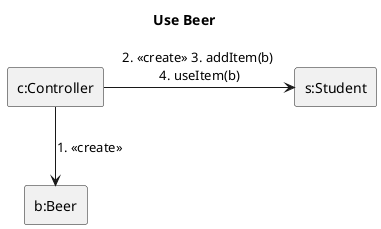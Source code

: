 @startuml cd

title  Use Beer

skinparam linestyle ortho
rectangle "c:Controller" as c
rectangle "b:Beer" as b
rectangle "s:Student" as s

c --> b: 1. <<create>>
c -> s: 2. <<create>> 3. addItem(b) \n4. useItem(b)


@enduml